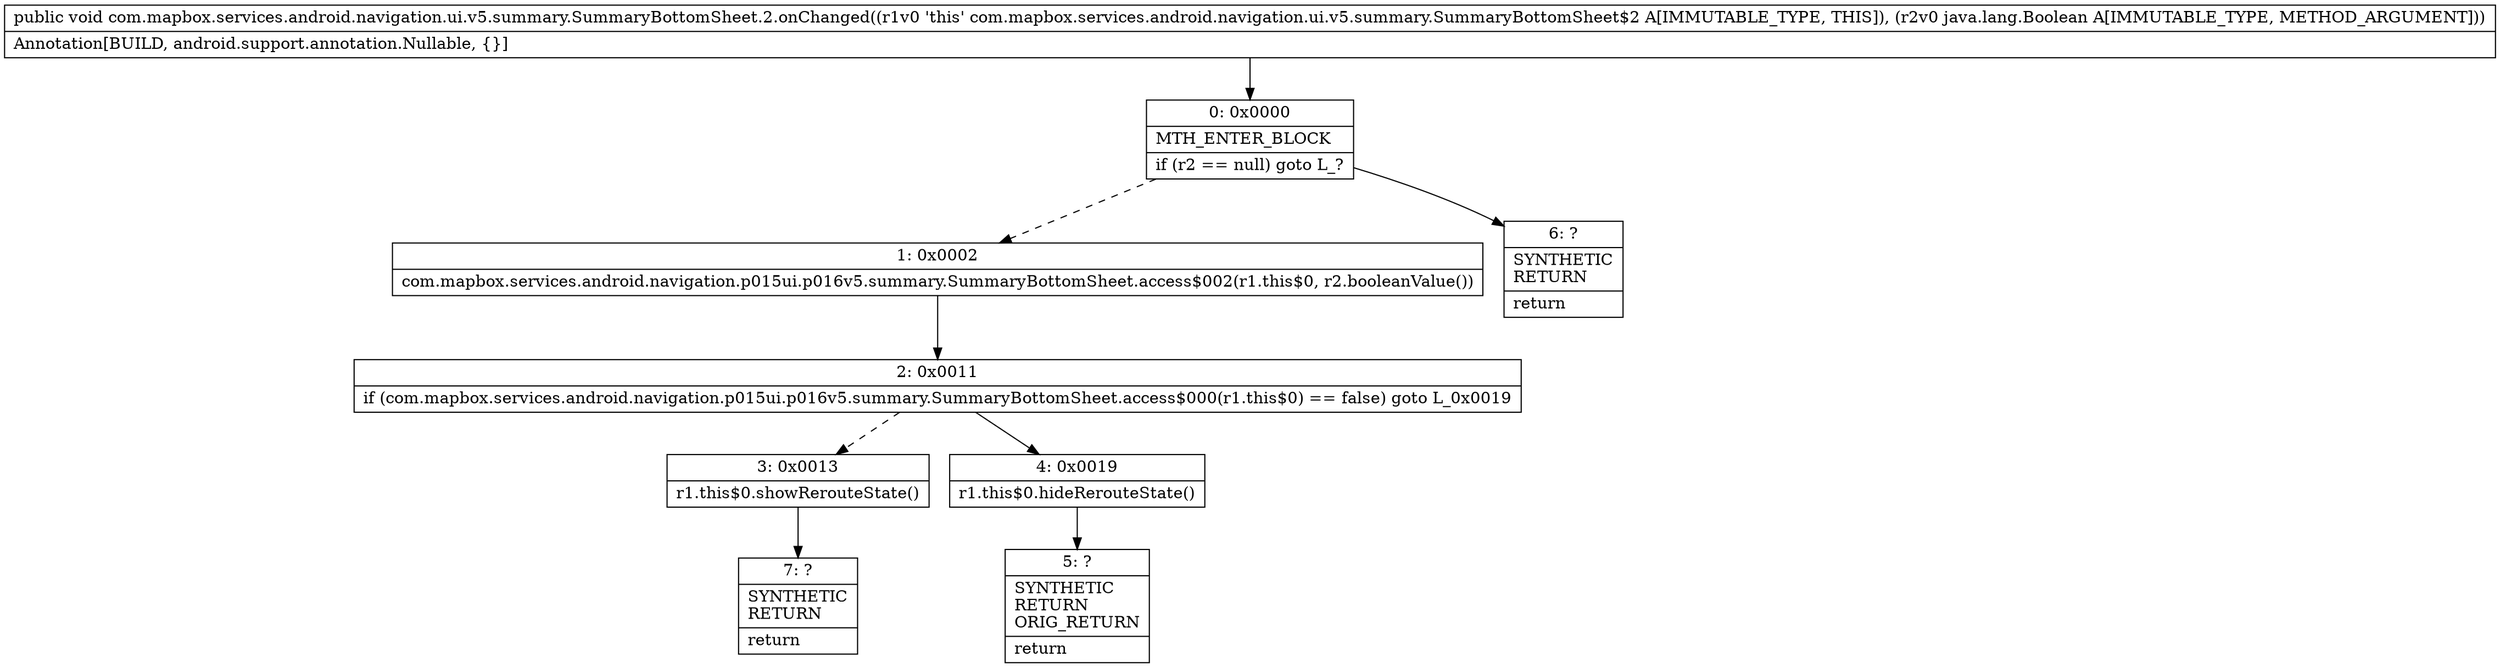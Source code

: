 digraph "CFG forcom.mapbox.services.android.navigation.ui.v5.summary.SummaryBottomSheet.2.onChanged(Ljava\/lang\/Boolean;)V" {
Node_0 [shape=record,label="{0\:\ 0x0000|MTH_ENTER_BLOCK\l|if (r2 == null) goto L_?\l}"];
Node_1 [shape=record,label="{1\:\ 0x0002|com.mapbox.services.android.navigation.p015ui.p016v5.summary.SummaryBottomSheet.access$002(r1.this$0, r2.booleanValue())\l}"];
Node_2 [shape=record,label="{2\:\ 0x0011|if (com.mapbox.services.android.navigation.p015ui.p016v5.summary.SummaryBottomSheet.access$000(r1.this$0) == false) goto L_0x0019\l}"];
Node_3 [shape=record,label="{3\:\ 0x0013|r1.this$0.showRerouteState()\l}"];
Node_4 [shape=record,label="{4\:\ 0x0019|r1.this$0.hideRerouteState()\l}"];
Node_5 [shape=record,label="{5\:\ ?|SYNTHETIC\lRETURN\lORIG_RETURN\l|return\l}"];
Node_6 [shape=record,label="{6\:\ ?|SYNTHETIC\lRETURN\l|return\l}"];
Node_7 [shape=record,label="{7\:\ ?|SYNTHETIC\lRETURN\l|return\l}"];
MethodNode[shape=record,label="{public void com.mapbox.services.android.navigation.ui.v5.summary.SummaryBottomSheet.2.onChanged((r1v0 'this' com.mapbox.services.android.navigation.ui.v5.summary.SummaryBottomSheet$2 A[IMMUTABLE_TYPE, THIS]), (r2v0 java.lang.Boolean A[IMMUTABLE_TYPE, METHOD_ARGUMENT]))  | Annotation[BUILD, android.support.annotation.Nullable, \{\}]\l}"];
MethodNode -> Node_0;
Node_0 -> Node_1[style=dashed];
Node_0 -> Node_6;
Node_1 -> Node_2;
Node_2 -> Node_3[style=dashed];
Node_2 -> Node_4;
Node_3 -> Node_7;
Node_4 -> Node_5;
}

